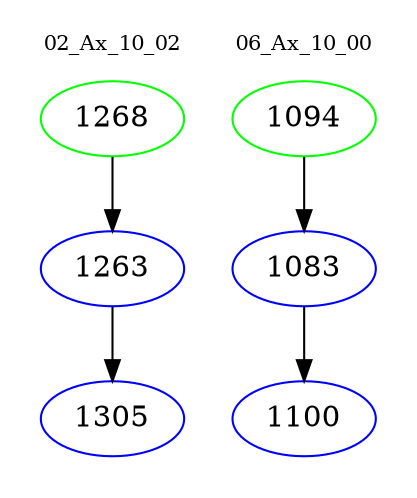 digraph{
subgraph cluster_0 {
color = white
label = "02_Ax_10_02";
fontsize=10;
T0_1268 [label="1268", color="green"]
T0_1268 -> T0_1263 [color="black"]
T0_1263 [label="1263", color="blue"]
T0_1263 -> T0_1305 [color="black"]
T0_1305 [label="1305", color="blue"]
}
subgraph cluster_1 {
color = white
label = "06_Ax_10_00";
fontsize=10;
T1_1094 [label="1094", color="green"]
T1_1094 -> T1_1083 [color="black"]
T1_1083 [label="1083", color="blue"]
T1_1083 -> T1_1100 [color="black"]
T1_1100 [label="1100", color="blue"]
}
}
